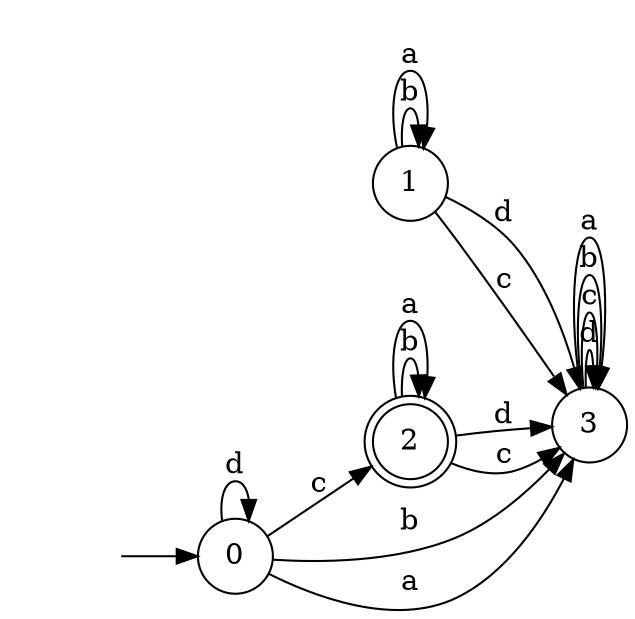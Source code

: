 digraph {
  rankdir=LR;
  0 [label="0", shape = circle];
  0 -> 0 [label="d"];
  0 -> 2 [label="c"];
  0 -> 3 [label="b"];
  0 -> 3 [label="a"];
  1 [label="1", shape = circle];
  1 -> 3 [label="d"];
  1 -> 3 [label="c"];
  1 -> 1 [label="b"];
  1 -> 1 [label="a"];
  2 [label="2", shape = doublecircle];
  2 -> 3 [label="d"];
  2 -> 3 [label="c"];
  2 -> 2 [label="b"];
  2 -> 2 [label="a"];
  3 [label="3", shape = circle];
  3 -> 3 [label="d"];
  3 -> 3 [label="c"];
  3 -> 3 [label="b"];
  3 -> 3 [label="a"];
  4 [label="", shape = plaintext];
  4 -> 0 [label=""];
}
